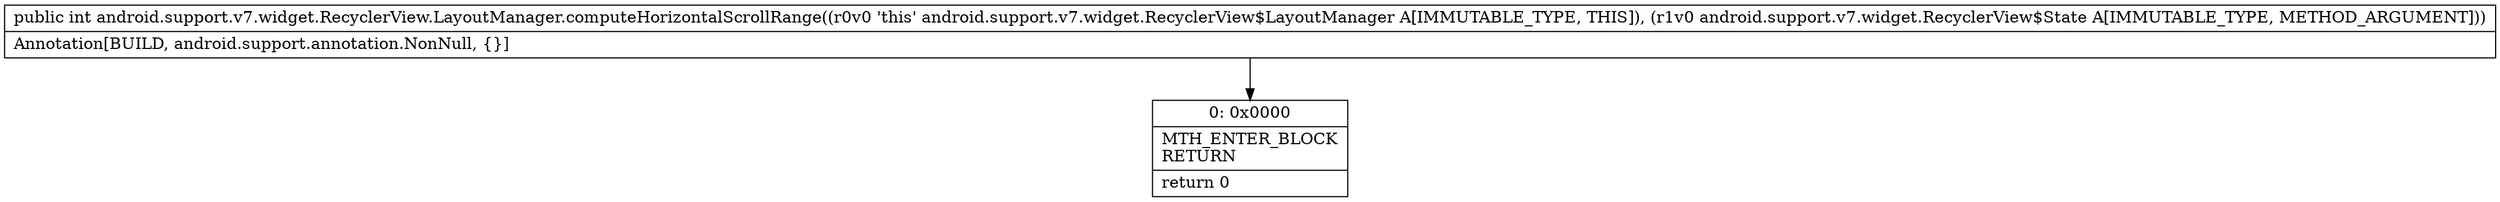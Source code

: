 digraph "CFG forandroid.support.v7.widget.RecyclerView.LayoutManager.computeHorizontalScrollRange(Landroid\/support\/v7\/widget\/RecyclerView$State;)I" {
Node_0 [shape=record,label="{0\:\ 0x0000|MTH_ENTER_BLOCK\lRETURN\l|return 0\l}"];
MethodNode[shape=record,label="{public int android.support.v7.widget.RecyclerView.LayoutManager.computeHorizontalScrollRange((r0v0 'this' android.support.v7.widget.RecyclerView$LayoutManager A[IMMUTABLE_TYPE, THIS]), (r1v0 android.support.v7.widget.RecyclerView$State A[IMMUTABLE_TYPE, METHOD_ARGUMENT]))  | Annotation[BUILD, android.support.annotation.NonNull, \{\}]\l}"];
MethodNode -> Node_0;
}

